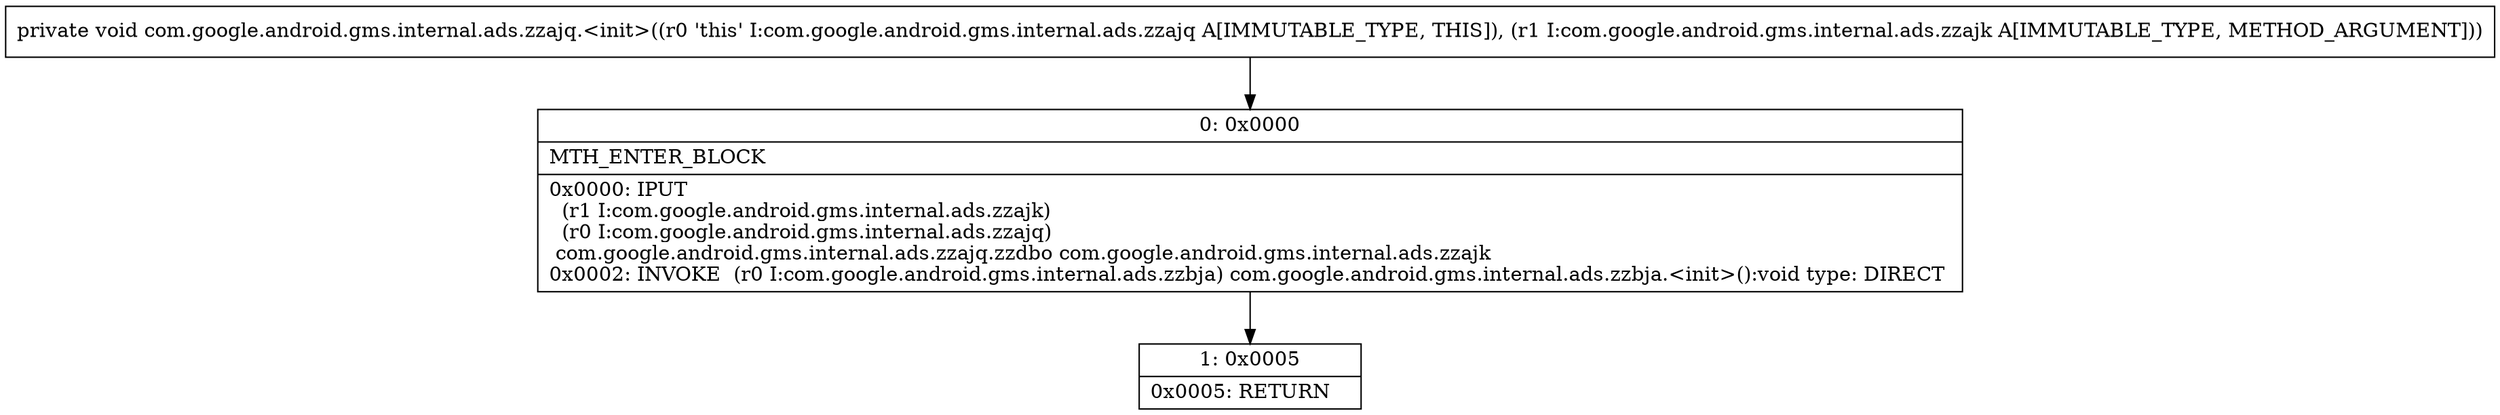 digraph "CFG forcom.google.android.gms.internal.ads.zzajq.\<init\>(Lcom\/google\/android\/gms\/internal\/ads\/zzajk;)V" {
Node_0 [shape=record,label="{0\:\ 0x0000|MTH_ENTER_BLOCK\l|0x0000: IPUT  \l  (r1 I:com.google.android.gms.internal.ads.zzajk)\l  (r0 I:com.google.android.gms.internal.ads.zzajq)\l com.google.android.gms.internal.ads.zzajq.zzdbo com.google.android.gms.internal.ads.zzajk \l0x0002: INVOKE  (r0 I:com.google.android.gms.internal.ads.zzbja) com.google.android.gms.internal.ads.zzbja.\<init\>():void type: DIRECT \l}"];
Node_1 [shape=record,label="{1\:\ 0x0005|0x0005: RETURN   \l}"];
MethodNode[shape=record,label="{private void com.google.android.gms.internal.ads.zzajq.\<init\>((r0 'this' I:com.google.android.gms.internal.ads.zzajq A[IMMUTABLE_TYPE, THIS]), (r1 I:com.google.android.gms.internal.ads.zzajk A[IMMUTABLE_TYPE, METHOD_ARGUMENT])) }"];
MethodNode -> Node_0;
Node_0 -> Node_1;
}

